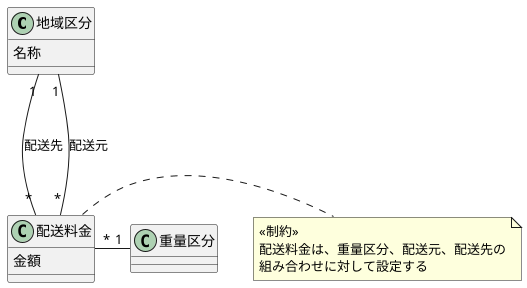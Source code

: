@startuml

class 地域区分 {
  名称
}

class 重量区分 {
}

class 配送料金 {
  金額
}
note right : <<制約>>\n配送料金は、重量区分、配送元、配送先の\n組み合わせに対して設定する

地域区分 "1"---"*" 配送料金 : 配送先
地域区分 "1"---"*" 配送料金 : 配送元
重量区分 "1"-l-"*" 配送料金

@enduml
